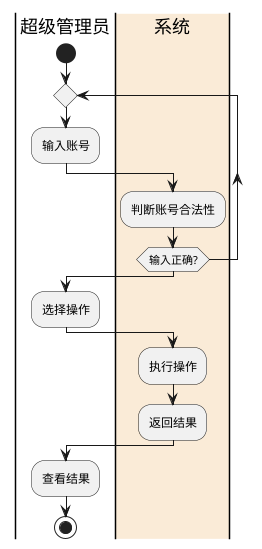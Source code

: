 @startuml
|超级管理员|
start
repeat
	:输入账号;
	|#AntiqueWhite|系统|
	:判断账号合法性;
repeat while (输入正确?)
|超级管理员|
:选择操作;
|系统|
:执行操作;
:返回结果;

|超级管理员|
:查看结果;

stop
@enduml